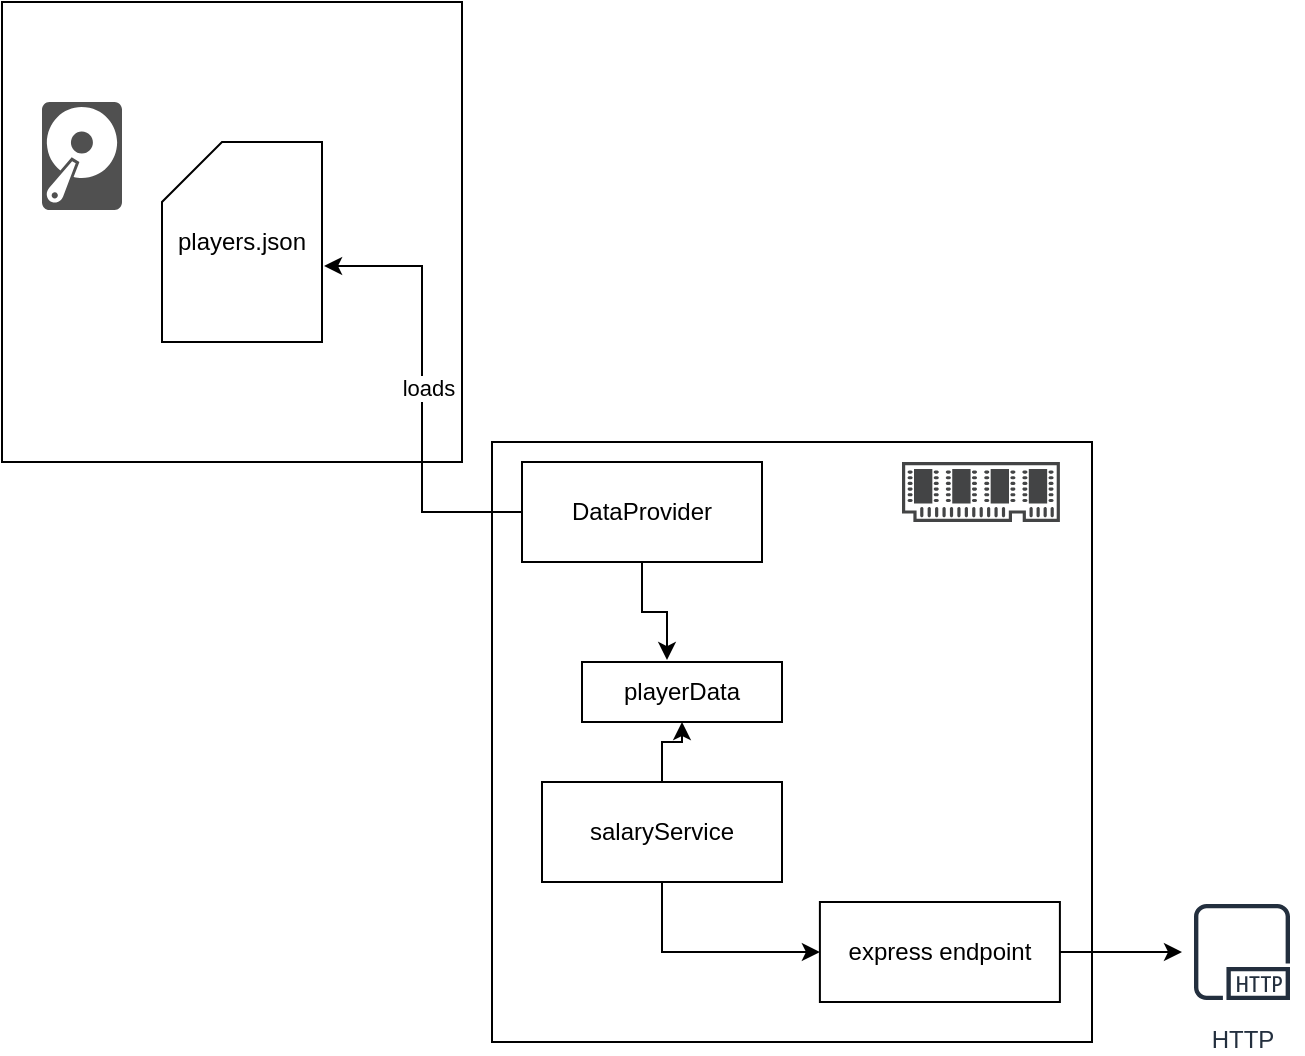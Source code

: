 <mxfile version="22.0.0" type="device">
  <diagram name="Page-1" id="O_PmOZioFjPeb-_aucd5">
    <mxGraphModel dx="1658" dy="820" grid="1" gridSize="10" guides="1" tooltips="1" connect="1" arrows="1" fold="1" page="1" pageScale="1" pageWidth="850" pageHeight="1100" math="0" shadow="0">
      <root>
        <mxCell id="0" />
        <mxCell id="1" parent="0" />
        <mxCell id="S4SufubAIs4m0nFkFNZs-13" value="" style="whiteSpace=wrap;html=1;aspect=fixed;" parent="1" vertex="1">
          <mxGeometry x="20" y="40" width="230" height="230" as="geometry" />
        </mxCell>
        <mxCell id="S4SufubAIs4m0nFkFNZs-8" value="" style="whiteSpace=wrap;html=1;aspect=fixed;" parent="1" vertex="1">
          <mxGeometry x="265" y="260" width="300" height="300" as="geometry" />
        </mxCell>
        <mxCell id="S4SufubAIs4m0nFkFNZs-1" value="players.json" style="shape=card;whiteSpace=wrap;html=1;" parent="1" vertex="1">
          <mxGeometry x="100" y="110" width="80" height="100" as="geometry" />
        </mxCell>
        <mxCell id="S4SufubAIs4m0nFkFNZs-6" style="edgeStyle=orthogonalEdgeStyle;rounded=0;orthogonalLoop=1;jettySize=auto;html=1;entryX=0.425;entryY=-0.033;entryDx=0;entryDy=0;entryPerimeter=0;" parent="1" source="S4SufubAIs4m0nFkFNZs-2" target="S4SufubAIs4m0nFkFNZs-9" edge="1">
          <mxGeometry relative="1" as="geometry">
            <mxPoint x="340" y="360" as="targetPoint" />
          </mxGeometry>
        </mxCell>
        <mxCell id="S4SufubAIs4m0nFkFNZs-2" value="DataProvider" style="rounded=0;whiteSpace=wrap;html=1;" parent="1" vertex="1">
          <mxGeometry x="280" y="270" width="120" height="50" as="geometry" />
        </mxCell>
        <mxCell id="S4SufubAIs4m0nFkFNZs-3" style="edgeStyle=orthogonalEdgeStyle;rounded=0;orthogonalLoop=1;jettySize=auto;html=1;entryX=1.013;entryY=0.62;entryDx=0;entryDy=0;entryPerimeter=0;" parent="1" source="S4SufubAIs4m0nFkFNZs-2" target="S4SufubAIs4m0nFkFNZs-1" edge="1">
          <mxGeometry relative="1" as="geometry" />
        </mxCell>
        <mxCell id="S4SufubAIs4m0nFkFNZs-4" value="loads" style="edgeLabel;html=1;align=center;verticalAlign=middle;resizable=0;points=[];" parent="S4SufubAIs4m0nFkFNZs-3" vertex="1" connectable="0">
          <mxGeometry x="0.007" y="-3" relative="1" as="geometry">
            <mxPoint as="offset" />
          </mxGeometry>
        </mxCell>
        <mxCell id="S4SufubAIs4m0nFkFNZs-15" style="edgeStyle=orthogonalEdgeStyle;rounded=0;orthogonalLoop=1;jettySize=auto;html=1;" parent="1" source="S4SufubAIs4m0nFkFNZs-5" target="S4SufubAIs4m0nFkFNZs-9" edge="1">
          <mxGeometry relative="1" as="geometry" />
        </mxCell>
        <mxCell id="S4SufubAIs4m0nFkFNZs-16" style="edgeStyle=orthogonalEdgeStyle;rounded=0;orthogonalLoop=1;jettySize=auto;html=1;exitX=0.5;exitY=1;exitDx=0;exitDy=0;entryX=0;entryY=0.5;entryDx=0;entryDy=0;" parent="1" source="S4SufubAIs4m0nFkFNZs-5" target="S4SufubAIs4m0nFkFNZs-14" edge="1">
          <mxGeometry relative="1" as="geometry" />
        </mxCell>
        <mxCell id="S4SufubAIs4m0nFkFNZs-5" value="salaryService" style="rounded=0;whiteSpace=wrap;html=1;" parent="1" vertex="1">
          <mxGeometry x="290" y="430" width="120" height="50" as="geometry" />
        </mxCell>
        <mxCell id="S4SufubAIs4m0nFkFNZs-9" value="playerData" style="rounded=0;whiteSpace=wrap;html=1;" parent="1" vertex="1">
          <mxGeometry x="310" y="370" width="100" height="30" as="geometry" />
        </mxCell>
        <mxCell id="S4SufubAIs4m0nFkFNZs-11" value="" style="sketch=0;pointerEvents=1;shadow=0;dashed=0;html=1;strokeColor=none;fillColor=#434445;aspect=fixed;labelPosition=center;verticalLabelPosition=bottom;verticalAlign=top;align=center;outlineConnect=0;shape=mxgraph.vvd.memory;" parent="1" vertex="1">
          <mxGeometry x="470" y="270" width="78.95" height="30" as="geometry" />
        </mxCell>
        <mxCell id="S4SufubAIs4m0nFkFNZs-12" value="" style="sketch=0;pointerEvents=1;shadow=0;dashed=0;html=1;strokeColor=none;fillColor=#505050;labelPosition=center;verticalLabelPosition=bottom;verticalAlign=top;outlineConnect=0;align=center;shape=mxgraph.office.devices.hard_disk;" parent="1" vertex="1">
          <mxGeometry x="40" y="90" width="40" height="54" as="geometry" />
        </mxCell>
        <mxCell id="S4SufubAIs4m0nFkFNZs-18" style="edgeStyle=orthogonalEdgeStyle;rounded=0;orthogonalLoop=1;jettySize=auto;html=1;" parent="1" source="S4SufubAIs4m0nFkFNZs-14" target="S4SufubAIs4m0nFkFNZs-17" edge="1">
          <mxGeometry relative="1" as="geometry" />
        </mxCell>
        <mxCell id="S4SufubAIs4m0nFkFNZs-14" value="express endpoint" style="rounded=0;whiteSpace=wrap;html=1;" parent="1" vertex="1">
          <mxGeometry x="428.95" y="490" width="120" height="50" as="geometry" />
        </mxCell>
        <mxCell id="S4SufubAIs4m0nFkFNZs-17" value="HTTP" style="sketch=0;outlineConnect=0;fontColor=#232F3E;gradientColor=none;strokeColor=#232F3E;fillColor=#ffffff;dashed=0;verticalLabelPosition=bottom;verticalAlign=top;align=center;html=1;fontSize=12;fontStyle=0;aspect=fixed;shape=mxgraph.aws4.resourceIcon;resIcon=mxgraph.aws4.http_protocol;" parent="1" vertex="1">
          <mxGeometry x="610" y="485" width="60" height="60" as="geometry" />
        </mxCell>
      </root>
    </mxGraphModel>
  </diagram>
</mxfile>
